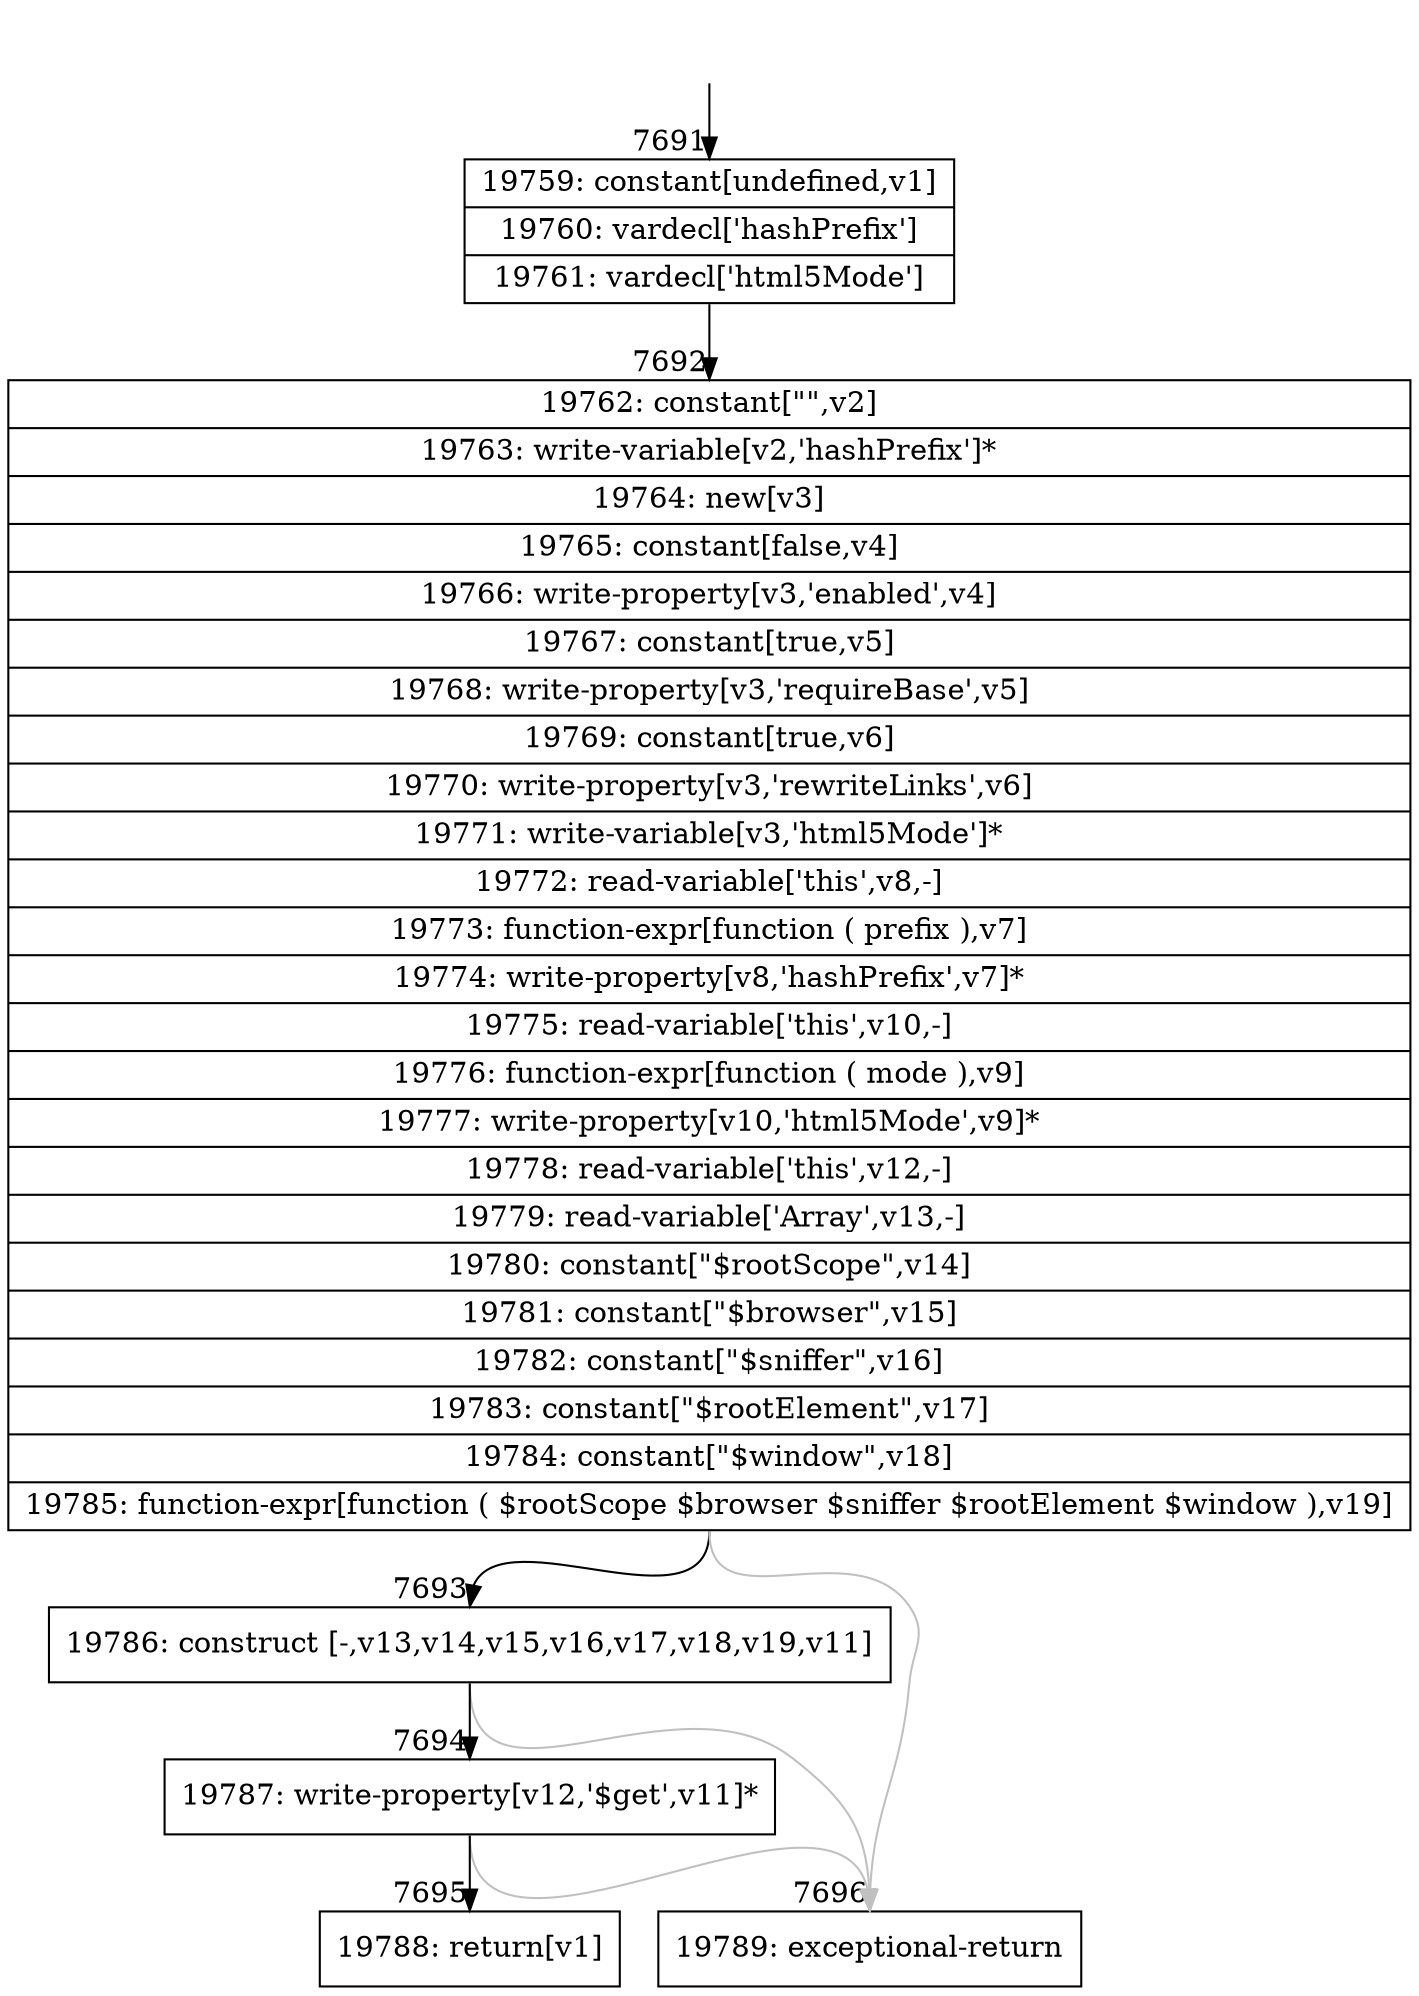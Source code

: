 digraph {
rankdir="TD"
BB_entry559[shape=none,label=""];
BB_entry559 -> BB7691 [tailport=s, headport=n, headlabel="    7691"]
BB7691 [shape=record label="{19759: constant[undefined,v1]|19760: vardecl['hashPrefix']|19761: vardecl['html5Mode']}" ] 
BB7691 -> BB7692 [tailport=s, headport=n, headlabel="      7692"]
BB7692 [shape=record label="{19762: constant[\"\",v2]|19763: write-variable[v2,'hashPrefix']*|19764: new[v3]|19765: constant[false,v4]|19766: write-property[v3,'enabled',v4]|19767: constant[true,v5]|19768: write-property[v3,'requireBase',v5]|19769: constant[true,v6]|19770: write-property[v3,'rewriteLinks',v6]|19771: write-variable[v3,'html5Mode']*|19772: read-variable['this',v8,-]|19773: function-expr[function ( prefix ),v7]|19774: write-property[v8,'hashPrefix',v7]*|19775: read-variable['this',v10,-]|19776: function-expr[function ( mode ),v9]|19777: write-property[v10,'html5Mode',v9]*|19778: read-variable['this',v12,-]|19779: read-variable['Array',v13,-]|19780: constant[\"$rootScope\",v14]|19781: constant[\"$browser\",v15]|19782: constant[\"$sniffer\",v16]|19783: constant[\"$rootElement\",v17]|19784: constant[\"$window\",v18]|19785: function-expr[function ( $rootScope $browser $sniffer $rootElement $window ),v19]}" ] 
BB7692 -> BB7693 [tailport=s, headport=n, headlabel="      7693"]
BB7692 -> BB7696 [tailport=s, headport=n, color=gray, headlabel="      7696"]
BB7693 [shape=record label="{19786: construct [-,v13,v14,v15,v16,v17,v18,v19,v11]}" ] 
BB7693 -> BB7694 [tailport=s, headport=n, headlabel="      7694"]
BB7693 -> BB7696 [tailport=s, headport=n, color=gray]
BB7694 [shape=record label="{19787: write-property[v12,'$get',v11]*}" ] 
BB7694 -> BB7695 [tailport=s, headport=n, headlabel="      7695"]
BB7694 -> BB7696 [tailport=s, headport=n, color=gray]
BB7695 [shape=record label="{19788: return[v1]}" ] 
BB7696 [shape=record label="{19789: exceptional-return}" ] 
//#$~ 12177
}
